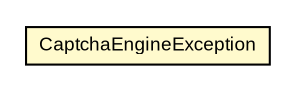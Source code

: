 #!/usr/local/bin/dot
#
# Class diagram 
# Generated by UmlGraph version 4.6 (http://www.spinellis.gr/sw/umlgraph)
#

digraph G {
	edge [fontname="arial",fontsize=10,labelfontname="arial",labelfontsize=10];
	node [fontname="arial",fontsize=10,shape=plaintext];
	// com.octo.captcha.engine.CaptchaEngineException
	c75 [label=<<table border="0" cellborder="1" cellspacing="0" cellpadding="2" port="p" bgcolor="lemonChiffon" href="./CaptchaEngineException.html">
		<tr><td><table border="0" cellspacing="0" cellpadding="1">
			<tr><td> CaptchaEngineException </td></tr>
		</table></td></tr>
		</table>>, fontname="arial", fontcolor="black", fontsize=9.0];
}

